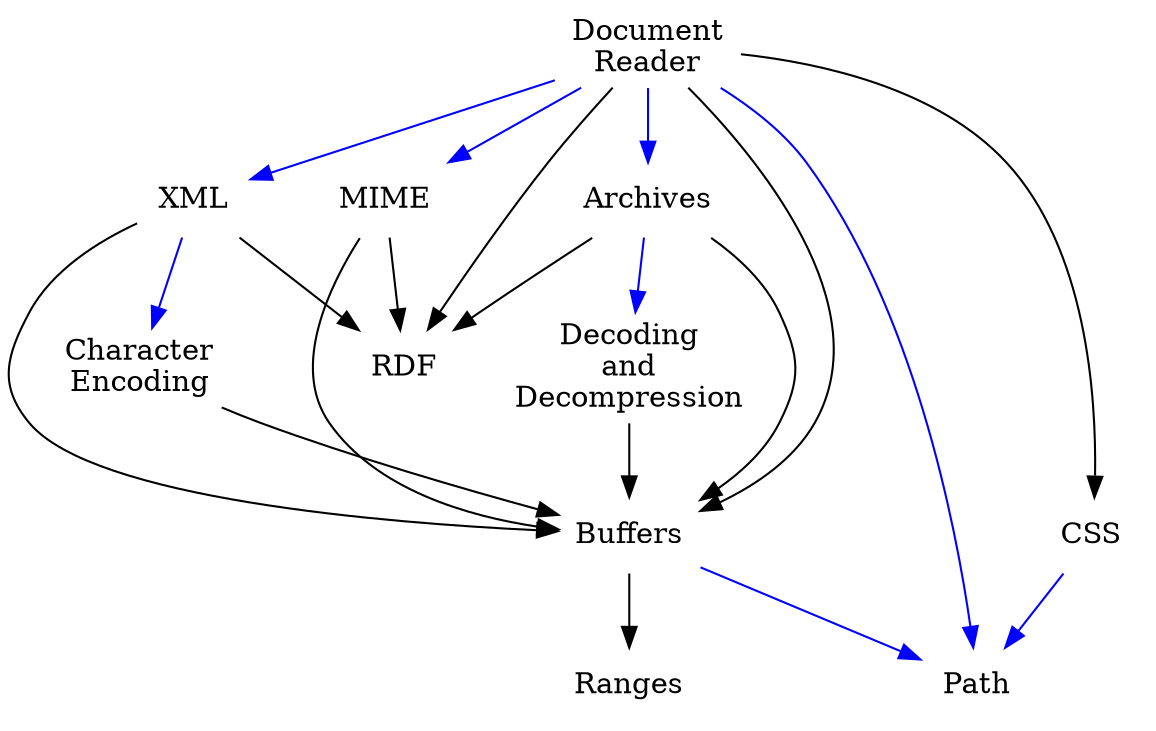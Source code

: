 digraph "Document Formats" {

	archives               [shape=none, label="Archives", URL="group__archives.html"]
	buffers                [shape=none, label="Buffers", URL="group__buffers.html"]
	encoding               [shape=none, label="Character&#x0A;Encoding", URL="group__encoding.html"]
	css                    [shape=none, label="CSS", URL="group__css.html"]
	decoders               [shape=none, label="Decoding&#x0A;and&#x0A;Decompression", URL="group__decoders.html"]
	document_reader        [shape=none, label="Document&#x0A;Reader", URL="group__document__reader.html"]
	mime                   [shape=none, label="MIME", URL="group__mime.html"]
	path                   [shape=none, label="Path", URL="group__path.html"]
	ranges                 [shape=none, label="Ranges", URL="group__ranges.html"]
	rdf                    [shape=none, label="RDF", URL="group__rdf.html"]
	xml                    [shape=none, label="XML", URL="group__xml.html"]

	// usage (API)

	buffers -> ranges [color=black]

	archives -> buffers [color=black]
	archives -> rdf [color=black]

	decoders -> buffers [color=black]

	encoding -> buffers [color=black]

	document_reader -> buffers [color=black]
	document_reader -> rdf     [color=black]
	document_reader -> css     [color=black]

	mime -> buffers [color=black]
	mime -> rdf [color=black]

	xml -> buffers [color=black]
	xml -> rdf [color=black]

	// usage (implementation)

	archives -> decoders [color=blue]

	buffers -> path [color=blue]

	css -> path [color=blue]

	document_reader -> archives [color=blue]
	document_reader -> path [color=blue]
	document_reader -> xml [color=blue]
	document_reader -> mime [color=blue]

	xml -> encoding [color=blue]

}
